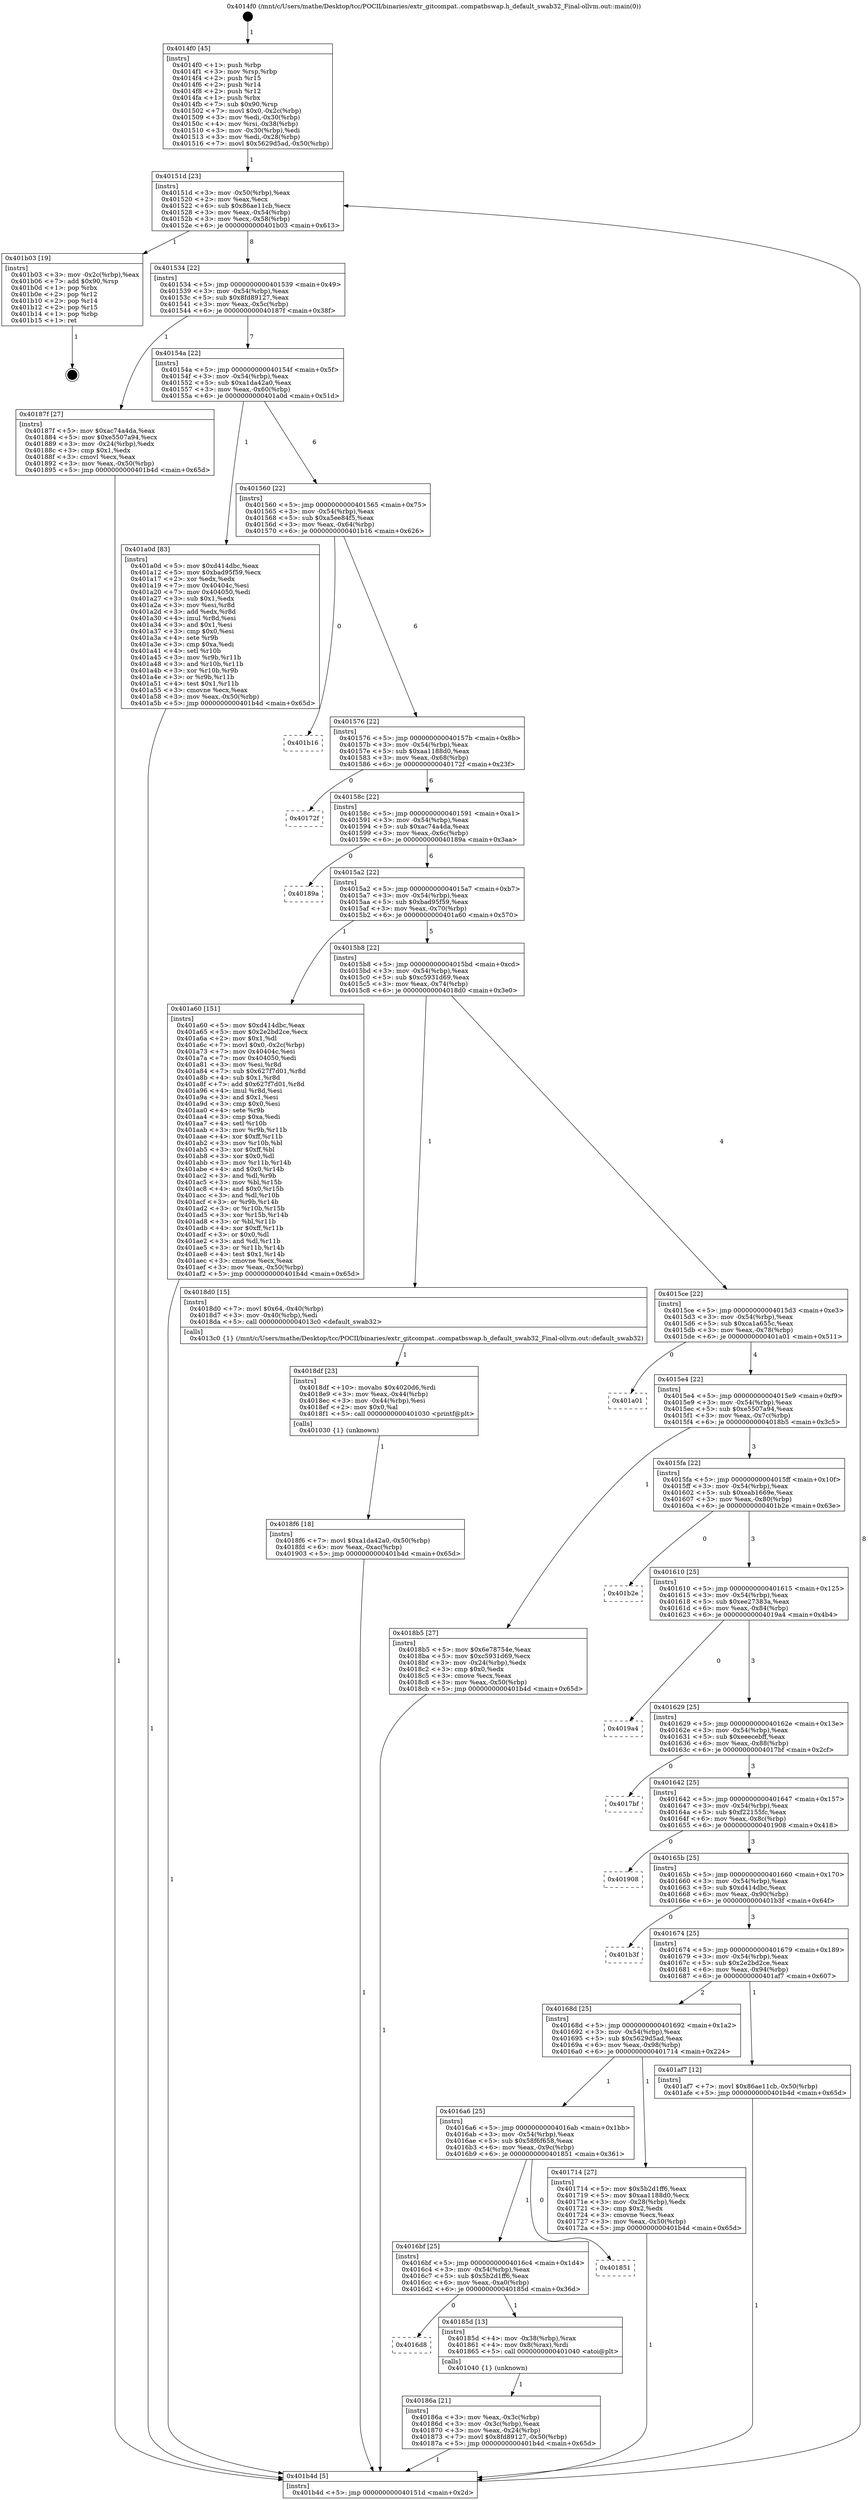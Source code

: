 digraph "0x4014f0" {
  label = "0x4014f0 (/mnt/c/Users/mathe/Desktop/tcc/POCII/binaries/extr_gitcompat..compatbswap.h_default_swab32_Final-ollvm.out::main(0))"
  labelloc = "t"
  node[shape=record]

  Entry [label="",width=0.3,height=0.3,shape=circle,fillcolor=black,style=filled]
  "0x40151d" [label="{
     0x40151d [23]\l
     | [instrs]\l
     &nbsp;&nbsp;0x40151d \<+3\>: mov -0x50(%rbp),%eax\l
     &nbsp;&nbsp;0x401520 \<+2\>: mov %eax,%ecx\l
     &nbsp;&nbsp;0x401522 \<+6\>: sub $0x86ae11cb,%ecx\l
     &nbsp;&nbsp;0x401528 \<+3\>: mov %eax,-0x54(%rbp)\l
     &nbsp;&nbsp;0x40152b \<+3\>: mov %ecx,-0x58(%rbp)\l
     &nbsp;&nbsp;0x40152e \<+6\>: je 0000000000401b03 \<main+0x613\>\l
  }"]
  "0x401b03" [label="{
     0x401b03 [19]\l
     | [instrs]\l
     &nbsp;&nbsp;0x401b03 \<+3\>: mov -0x2c(%rbp),%eax\l
     &nbsp;&nbsp;0x401b06 \<+7\>: add $0x90,%rsp\l
     &nbsp;&nbsp;0x401b0d \<+1\>: pop %rbx\l
     &nbsp;&nbsp;0x401b0e \<+2\>: pop %r12\l
     &nbsp;&nbsp;0x401b10 \<+2\>: pop %r14\l
     &nbsp;&nbsp;0x401b12 \<+2\>: pop %r15\l
     &nbsp;&nbsp;0x401b14 \<+1\>: pop %rbp\l
     &nbsp;&nbsp;0x401b15 \<+1\>: ret\l
  }"]
  "0x401534" [label="{
     0x401534 [22]\l
     | [instrs]\l
     &nbsp;&nbsp;0x401534 \<+5\>: jmp 0000000000401539 \<main+0x49\>\l
     &nbsp;&nbsp;0x401539 \<+3\>: mov -0x54(%rbp),%eax\l
     &nbsp;&nbsp;0x40153c \<+5\>: sub $0x8fd89127,%eax\l
     &nbsp;&nbsp;0x401541 \<+3\>: mov %eax,-0x5c(%rbp)\l
     &nbsp;&nbsp;0x401544 \<+6\>: je 000000000040187f \<main+0x38f\>\l
  }"]
  Exit [label="",width=0.3,height=0.3,shape=circle,fillcolor=black,style=filled,peripheries=2]
  "0x40187f" [label="{
     0x40187f [27]\l
     | [instrs]\l
     &nbsp;&nbsp;0x40187f \<+5\>: mov $0xac74a4da,%eax\l
     &nbsp;&nbsp;0x401884 \<+5\>: mov $0xe5507a94,%ecx\l
     &nbsp;&nbsp;0x401889 \<+3\>: mov -0x24(%rbp),%edx\l
     &nbsp;&nbsp;0x40188c \<+3\>: cmp $0x1,%edx\l
     &nbsp;&nbsp;0x40188f \<+3\>: cmovl %ecx,%eax\l
     &nbsp;&nbsp;0x401892 \<+3\>: mov %eax,-0x50(%rbp)\l
     &nbsp;&nbsp;0x401895 \<+5\>: jmp 0000000000401b4d \<main+0x65d\>\l
  }"]
  "0x40154a" [label="{
     0x40154a [22]\l
     | [instrs]\l
     &nbsp;&nbsp;0x40154a \<+5\>: jmp 000000000040154f \<main+0x5f\>\l
     &nbsp;&nbsp;0x40154f \<+3\>: mov -0x54(%rbp),%eax\l
     &nbsp;&nbsp;0x401552 \<+5\>: sub $0xa1da42a0,%eax\l
     &nbsp;&nbsp;0x401557 \<+3\>: mov %eax,-0x60(%rbp)\l
     &nbsp;&nbsp;0x40155a \<+6\>: je 0000000000401a0d \<main+0x51d\>\l
  }"]
  "0x4018f6" [label="{
     0x4018f6 [18]\l
     | [instrs]\l
     &nbsp;&nbsp;0x4018f6 \<+7\>: movl $0xa1da42a0,-0x50(%rbp)\l
     &nbsp;&nbsp;0x4018fd \<+6\>: mov %eax,-0xac(%rbp)\l
     &nbsp;&nbsp;0x401903 \<+5\>: jmp 0000000000401b4d \<main+0x65d\>\l
  }"]
  "0x401a0d" [label="{
     0x401a0d [83]\l
     | [instrs]\l
     &nbsp;&nbsp;0x401a0d \<+5\>: mov $0xd414dbc,%eax\l
     &nbsp;&nbsp;0x401a12 \<+5\>: mov $0xbad95f59,%ecx\l
     &nbsp;&nbsp;0x401a17 \<+2\>: xor %edx,%edx\l
     &nbsp;&nbsp;0x401a19 \<+7\>: mov 0x40404c,%esi\l
     &nbsp;&nbsp;0x401a20 \<+7\>: mov 0x404050,%edi\l
     &nbsp;&nbsp;0x401a27 \<+3\>: sub $0x1,%edx\l
     &nbsp;&nbsp;0x401a2a \<+3\>: mov %esi,%r8d\l
     &nbsp;&nbsp;0x401a2d \<+3\>: add %edx,%r8d\l
     &nbsp;&nbsp;0x401a30 \<+4\>: imul %r8d,%esi\l
     &nbsp;&nbsp;0x401a34 \<+3\>: and $0x1,%esi\l
     &nbsp;&nbsp;0x401a37 \<+3\>: cmp $0x0,%esi\l
     &nbsp;&nbsp;0x401a3a \<+4\>: sete %r9b\l
     &nbsp;&nbsp;0x401a3e \<+3\>: cmp $0xa,%edi\l
     &nbsp;&nbsp;0x401a41 \<+4\>: setl %r10b\l
     &nbsp;&nbsp;0x401a45 \<+3\>: mov %r9b,%r11b\l
     &nbsp;&nbsp;0x401a48 \<+3\>: and %r10b,%r11b\l
     &nbsp;&nbsp;0x401a4b \<+3\>: xor %r10b,%r9b\l
     &nbsp;&nbsp;0x401a4e \<+3\>: or %r9b,%r11b\l
     &nbsp;&nbsp;0x401a51 \<+4\>: test $0x1,%r11b\l
     &nbsp;&nbsp;0x401a55 \<+3\>: cmovne %ecx,%eax\l
     &nbsp;&nbsp;0x401a58 \<+3\>: mov %eax,-0x50(%rbp)\l
     &nbsp;&nbsp;0x401a5b \<+5\>: jmp 0000000000401b4d \<main+0x65d\>\l
  }"]
  "0x401560" [label="{
     0x401560 [22]\l
     | [instrs]\l
     &nbsp;&nbsp;0x401560 \<+5\>: jmp 0000000000401565 \<main+0x75\>\l
     &nbsp;&nbsp;0x401565 \<+3\>: mov -0x54(%rbp),%eax\l
     &nbsp;&nbsp;0x401568 \<+5\>: sub $0xa5ee84f5,%eax\l
     &nbsp;&nbsp;0x40156d \<+3\>: mov %eax,-0x64(%rbp)\l
     &nbsp;&nbsp;0x401570 \<+6\>: je 0000000000401b16 \<main+0x626\>\l
  }"]
  "0x4018df" [label="{
     0x4018df [23]\l
     | [instrs]\l
     &nbsp;&nbsp;0x4018df \<+10\>: movabs $0x4020d6,%rdi\l
     &nbsp;&nbsp;0x4018e9 \<+3\>: mov %eax,-0x44(%rbp)\l
     &nbsp;&nbsp;0x4018ec \<+3\>: mov -0x44(%rbp),%esi\l
     &nbsp;&nbsp;0x4018ef \<+2\>: mov $0x0,%al\l
     &nbsp;&nbsp;0x4018f1 \<+5\>: call 0000000000401030 \<printf@plt\>\l
     | [calls]\l
     &nbsp;&nbsp;0x401030 \{1\} (unknown)\l
  }"]
  "0x401b16" [label="{
     0x401b16\l
  }", style=dashed]
  "0x401576" [label="{
     0x401576 [22]\l
     | [instrs]\l
     &nbsp;&nbsp;0x401576 \<+5\>: jmp 000000000040157b \<main+0x8b\>\l
     &nbsp;&nbsp;0x40157b \<+3\>: mov -0x54(%rbp),%eax\l
     &nbsp;&nbsp;0x40157e \<+5\>: sub $0xaa1188d0,%eax\l
     &nbsp;&nbsp;0x401583 \<+3\>: mov %eax,-0x68(%rbp)\l
     &nbsp;&nbsp;0x401586 \<+6\>: je 000000000040172f \<main+0x23f\>\l
  }"]
  "0x40186a" [label="{
     0x40186a [21]\l
     | [instrs]\l
     &nbsp;&nbsp;0x40186a \<+3\>: mov %eax,-0x3c(%rbp)\l
     &nbsp;&nbsp;0x40186d \<+3\>: mov -0x3c(%rbp),%eax\l
     &nbsp;&nbsp;0x401870 \<+3\>: mov %eax,-0x24(%rbp)\l
     &nbsp;&nbsp;0x401873 \<+7\>: movl $0x8fd89127,-0x50(%rbp)\l
     &nbsp;&nbsp;0x40187a \<+5\>: jmp 0000000000401b4d \<main+0x65d\>\l
  }"]
  "0x40172f" [label="{
     0x40172f\l
  }", style=dashed]
  "0x40158c" [label="{
     0x40158c [22]\l
     | [instrs]\l
     &nbsp;&nbsp;0x40158c \<+5\>: jmp 0000000000401591 \<main+0xa1\>\l
     &nbsp;&nbsp;0x401591 \<+3\>: mov -0x54(%rbp),%eax\l
     &nbsp;&nbsp;0x401594 \<+5\>: sub $0xac74a4da,%eax\l
     &nbsp;&nbsp;0x401599 \<+3\>: mov %eax,-0x6c(%rbp)\l
     &nbsp;&nbsp;0x40159c \<+6\>: je 000000000040189a \<main+0x3aa\>\l
  }"]
  "0x4016d8" [label="{
     0x4016d8\l
  }", style=dashed]
  "0x40189a" [label="{
     0x40189a\l
  }", style=dashed]
  "0x4015a2" [label="{
     0x4015a2 [22]\l
     | [instrs]\l
     &nbsp;&nbsp;0x4015a2 \<+5\>: jmp 00000000004015a7 \<main+0xb7\>\l
     &nbsp;&nbsp;0x4015a7 \<+3\>: mov -0x54(%rbp),%eax\l
     &nbsp;&nbsp;0x4015aa \<+5\>: sub $0xbad95f59,%eax\l
     &nbsp;&nbsp;0x4015af \<+3\>: mov %eax,-0x70(%rbp)\l
     &nbsp;&nbsp;0x4015b2 \<+6\>: je 0000000000401a60 \<main+0x570\>\l
  }"]
  "0x40185d" [label="{
     0x40185d [13]\l
     | [instrs]\l
     &nbsp;&nbsp;0x40185d \<+4\>: mov -0x38(%rbp),%rax\l
     &nbsp;&nbsp;0x401861 \<+4\>: mov 0x8(%rax),%rdi\l
     &nbsp;&nbsp;0x401865 \<+5\>: call 0000000000401040 \<atoi@plt\>\l
     | [calls]\l
     &nbsp;&nbsp;0x401040 \{1\} (unknown)\l
  }"]
  "0x401a60" [label="{
     0x401a60 [151]\l
     | [instrs]\l
     &nbsp;&nbsp;0x401a60 \<+5\>: mov $0xd414dbc,%eax\l
     &nbsp;&nbsp;0x401a65 \<+5\>: mov $0x2e2bd2ce,%ecx\l
     &nbsp;&nbsp;0x401a6a \<+2\>: mov $0x1,%dl\l
     &nbsp;&nbsp;0x401a6c \<+7\>: movl $0x0,-0x2c(%rbp)\l
     &nbsp;&nbsp;0x401a73 \<+7\>: mov 0x40404c,%esi\l
     &nbsp;&nbsp;0x401a7a \<+7\>: mov 0x404050,%edi\l
     &nbsp;&nbsp;0x401a81 \<+3\>: mov %esi,%r8d\l
     &nbsp;&nbsp;0x401a84 \<+7\>: sub $0x627f7d01,%r8d\l
     &nbsp;&nbsp;0x401a8b \<+4\>: sub $0x1,%r8d\l
     &nbsp;&nbsp;0x401a8f \<+7\>: add $0x627f7d01,%r8d\l
     &nbsp;&nbsp;0x401a96 \<+4\>: imul %r8d,%esi\l
     &nbsp;&nbsp;0x401a9a \<+3\>: and $0x1,%esi\l
     &nbsp;&nbsp;0x401a9d \<+3\>: cmp $0x0,%esi\l
     &nbsp;&nbsp;0x401aa0 \<+4\>: sete %r9b\l
     &nbsp;&nbsp;0x401aa4 \<+3\>: cmp $0xa,%edi\l
     &nbsp;&nbsp;0x401aa7 \<+4\>: setl %r10b\l
     &nbsp;&nbsp;0x401aab \<+3\>: mov %r9b,%r11b\l
     &nbsp;&nbsp;0x401aae \<+4\>: xor $0xff,%r11b\l
     &nbsp;&nbsp;0x401ab2 \<+3\>: mov %r10b,%bl\l
     &nbsp;&nbsp;0x401ab5 \<+3\>: xor $0xff,%bl\l
     &nbsp;&nbsp;0x401ab8 \<+3\>: xor $0x0,%dl\l
     &nbsp;&nbsp;0x401abb \<+3\>: mov %r11b,%r14b\l
     &nbsp;&nbsp;0x401abe \<+4\>: and $0x0,%r14b\l
     &nbsp;&nbsp;0x401ac2 \<+3\>: and %dl,%r9b\l
     &nbsp;&nbsp;0x401ac5 \<+3\>: mov %bl,%r15b\l
     &nbsp;&nbsp;0x401ac8 \<+4\>: and $0x0,%r15b\l
     &nbsp;&nbsp;0x401acc \<+3\>: and %dl,%r10b\l
     &nbsp;&nbsp;0x401acf \<+3\>: or %r9b,%r14b\l
     &nbsp;&nbsp;0x401ad2 \<+3\>: or %r10b,%r15b\l
     &nbsp;&nbsp;0x401ad5 \<+3\>: xor %r15b,%r14b\l
     &nbsp;&nbsp;0x401ad8 \<+3\>: or %bl,%r11b\l
     &nbsp;&nbsp;0x401adb \<+4\>: xor $0xff,%r11b\l
     &nbsp;&nbsp;0x401adf \<+3\>: or $0x0,%dl\l
     &nbsp;&nbsp;0x401ae2 \<+3\>: and %dl,%r11b\l
     &nbsp;&nbsp;0x401ae5 \<+3\>: or %r11b,%r14b\l
     &nbsp;&nbsp;0x401ae8 \<+4\>: test $0x1,%r14b\l
     &nbsp;&nbsp;0x401aec \<+3\>: cmovne %ecx,%eax\l
     &nbsp;&nbsp;0x401aef \<+3\>: mov %eax,-0x50(%rbp)\l
     &nbsp;&nbsp;0x401af2 \<+5\>: jmp 0000000000401b4d \<main+0x65d\>\l
  }"]
  "0x4015b8" [label="{
     0x4015b8 [22]\l
     | [instrs]\l
     &nbsp;&nbsp;0x4015b8 \<+5\>: jmp 00000000004015bd \<main+0xcd\>\l
     &nbsp;&nbsp;0x4015bd \<+3\>: mov -0x54(%rbp),%eax\l
     &nbsp;&nbsp;0x4015c0 \<+5\>: sub $0xc5931d69,%eax\l
     &nbsp;&nbsp;0x4015c5 \<+3\>: mov %eax,-0x74(%rbp)\l
     &nbsp;&nbsp;0x4015c8 \<+6\>: je 00000000004018d0 \<main+0x3e0\>\l
  }"]
  "0x4016bf" [label="{
     0x4016bf [25]\l
     | [instrs]\l
     &nbsp;&nbsp;0x4016bf \<+5\>: jmp 00000000004016c4 \<main+0x1d4\>\l
     &nbsp;&nbsp;0x4016c4 \<+3\>: mov -0x54(%rbp),%eax\l
     &nbsp;&nbsp;0x4016c7 \<+5\>: sub $0x5b2d1ff6,%eax\l
     &nbsp;&nbsp;0x4016cc \<+6\>: mov %eax,-0xa0(%rbp)\l
     &nbsp;&nbsp;0x4016d2 \<+6\>: je 000000000040185d \<main+0x36d\>\l
  }"]
  "0x4018d0" [label="{
     0x4018d0 [15]\l
     | [instrs]\l
     &nbsp;&nbsp;0x4018d0 \<+7\>: movl $0x64,-0x40(%rbp)\l
     &nbsp;&nbsp;0x4018d7 \<+3\>: mov -0x40(%rbp),%edi\l
     &nbsp;&nbsp;0x4018da \<+5\>: call 00000000004013c0 \<default_swab32\>\l
     | [calls]\l
     &nbsp;&nbsp;0x4013c0 \{1\} (/mnt/c/Users/mathe/Desktop/tcc/POCII/binaries/extr_gitcompat..compatbswap.h_default_swab32_Final-ollvm.out::default_swab32)\l
  }"]
  "0x4015ce" [label="{
     0x4015ce [22]\l
     | [instrs]\l
     &nbsp;&nbsp;0x4015ce \<+5\>: jmp 00000000004015d3 \<main+0xe3\>\l
     &nbsp;&nbsp;0x4015d3 \<+3\>: mov -0x54(%rbp),%eax\l
     &nbsp;&nbsp;0x4015d6 \<+5\>: sub $0xca1a655c,%eax\l
     &nbsp;&nbsp;0x4015db \<+3\>: mov %eax,-0x78(%rbp)\l
     &nbsp;&nbsp;0x4015de \<+6\>: je 0000000000401a01 \<main+0x511\>\l
  }"]
  "0x401851" [label="{
     0x401851\l
  }", style=dashed]
  "0x401a01" [label="{
     0x401a01\l
  }", style=dashed]
  "0x4015e4" [label="{
     0x4015e4 [22]\l
     | [instrs]\l
     &nbsp;&nbsp;0x4015e4 \<+5\>: jmp 00000000004015e9 \<main+0xf9\>\l
     &nbsp;&nbsp;0x4015e9 \<+3\>: mov -0x54(%rbp),%eax\l
     &nbsp;&nbsp;0x4015ec \<+5\>: sub $0xe5507a94,%eax\l
     &nbsp;&nbsp;0x4015f1 \<+3\>: mov %eax,-0x7c(%rbp)\l
     &nbsp;&nbsp;0x4015f4 \<+6\>: je 00000000004018b5 \<main+0x3c5\>\l
  }"]
  "0x4014f0" [label="{
     0x4014f0 [45]\l
     | [instrs]\l
     &nbsp;&nbsp;0x4014f0 \<+1\>: push %rbp\l
     &nbsp;&nbsp;0x4014f1 \<+3\>: mov %rsp,%rbp\l
     &nbsp;&nbsp;0x4014f4 \<+2\>: push %r15\l
     &nbsp;&nbsp;0x4014f6 \<+2\>: push %r14\l
     &nbsp;&nbsp;0x4014f8 \<+2\>: push %r12\l
     &nbsp;&nbsp;0x4014fa \<+1\>: push %rbx\l
     &nbsp;&nbsp;0x4014fb \<+7\>: sub $0x90,%rsp\l
     &nbsp;&nbsp;0x401502 \<+7\>: movl $0x0,-0x2c(%rbp)\l
     &nbsp;&nbsp;0x401509 \<+3\>: mov %edi,-0x30(%rbp)\l
     &nbsp;&nbsp;0x40150c \<+4\>: mov %rsi,-0x38(%rbp)\l
     &nbsp;&nbsp;0x401510 \<+3\>: mov -0x30(%rbp),%edi\l
     &nbsp;&nbsp;0x401513 \<+3\>: mov %edi,-0x28(%rbp)\l
     &nbsp;&nbsp;0x401516 \<+7\>: movl $0x5629d5ad,-0x50(%rbp)\l
  }"]
  "0x4018b5" [label="{
     0x4018b5 [27]\l
     | [instrs]\l
     &nbsp;&nbsp;0x4018b5 \<+5\>: mov $0x6e78754e,%eax\l
     &nbsp;&nbsp;0x4018ba \<+5\>: mov $0xc5931d69,%ecx\l
     &nbsp;&nbsp;0x4018bf \<+3\>: mov -0x24(%rbp),%edx\l
     &nbsp;&nbsp;0x4018c2 \<+3\>: cmp $0x0,%edx\l
     &nbsp;&nbsp;0x4018c5 \<+3\>: cmove %ecx,%eax\l
     &nbsp;&nbsp;0x4018c8 \<+3\>: mov %eax,-0x50(%rbp)\l
     &nbsp;&nbsp;0x4018cb \<+5\>: jmp 0000000000401b4d \<main+0x65d\>\l
  }"]
  "0x4015fa" [label="{
     0x4015fa [22]\l
     | [instrs]\l
     &nbsp;&nbsp;0x4015fa \<+5\>: jmp 00000000004015ff \<main+0x10f\>\l
     &nbsp;&nbsp;0x4015ff \<+3\>: mov -0x54(%rbp),%eax\l
     &nbsp;&nbsp;0x401602 \<+5\>: sub $0xeab1669e,%eax\l
     &nbsp;&nbsp;0x401607 \<+3\>: mov %eax,-0x80(%rbp)\l
     &nbsp;&nbsp;0x40160a \<+6\>: je 0000000000401b2e \<main+0x63e\>\l
  }"]
  "0x401b4d" [label="{
     0x401b4d [5]\l
     | [instrs]\l
     &nbsp;&nbsp;0x401b4d \<+5\>: jmp 000000000040151d \<main+0x2d\>\l
  }"]
  "0x401b2e" [label="{
     0x401b2e\l
  }", style=dashed]
  "0x401610" [label="{
     0x401610 [25]\l
     | [instrs]\l
     &nbsp;&nbsp;0x401610 \<+5\>: jmp 0000000000401615 \<main+0x125\>\l
     &nbsp;&nbsp;0x401615 \<+3\>: mov -0x54(%rbp),%eax\l
     &nbsp;&nbsp;0x401618 \<+5\>: sub $0xee27383a,%eax\l
     &nbsp;&nbsp;0x40161d \<+6\>: mov %eax,-0x84(%rbp)\l
     &nbsp;&nbsp;0x401623 \<+6\>: je 00000000004019a4 \<main+0x4b4\>\l
  }"]
  "0x4016a6" [label="{
     0x4016a6 [25]\l
     | [instrs]\l
     &nbsp;&nbsp;0x4016a6 \<+5\>: jmp 00000000004016ab \<main+0x1bb\>\l
     &nbsp;&nbsp;0x4016ab \<+3\>: mov -0x54(%rbp),%eax\l
     &nbsp;&nbsp;0x4016ae \<+5\>: sub $0x58f6f658,%eax\l
     &nbsp;&nbsp;0x4016b3 \<+6\>: mov %eax,-0x9c(%rbp)\l
     &nbsp;&nbsp;0x4016b9 \<+6\>: je 0000000000401851 \<main+0x361\>\l
  }"]
  "0x4019a4" [label="{
     0x4019a4\l
  }", style=dashed]
  "0x401629" [label="{
     0x401629 [25]\l
     | [instrs]\l
     &nbsp;&nbsp;0x401629 \<+5\>: jmp 000000000040162e \<main+0x13e\>\l
     &nbsp;&nbsp;0x40162e \<+3\>: mov -0x54(%rbp),%eax\l
     &nbsp;&nbsp;0x401631 \<+5\>: sub $0xeeecebff,%eax\l
     &nbsp;&nbsp;0x401636 \<+6\>: mov %eax,-0x88(%rbp)\l
     &nbsp;&nbsp;0x40163c \<+6\>: je 00000000004017bf \<main+0x2cf\>\l
  }"]
  "0x401714" [label="{
     0x401714 [27]\l
     | [instrs]\l
     &nbsp;&nbsp;0x401714 \<+5\>: mov $0x5b2d1ff6,%eax\l
     &nbsp;&nbsp;0x401719 \<+5\>: mov $0xaa1188d0,%ecx\l
     &nbsp;&nbsp;0x40171e \<+3\>: mov -0x28(%rbp),%edx\l
     &nbsp;&nbsp;0x401721 \<+3\>: cmp $0x2,%edx\l
     &nbsp;&nbsp;0x401724 \<+3\>: cmovne %ecx,%eax\l
     &nbsp;&nbsp;0x401727 \<+3\>: mov %eax,-0x50(%rbp)\l
     &nbsp;&nbsp;0x40172a \<+5\>: jmp 0000000000401b4d \<main+0x65d\>\l
  }"]
  "0x4017bf" [label="{
     0x4017bf\l
  }", style=dashed]
  "0x401642" [label="{
     0x401642 [25]\l
     | [instrs]\l
     &nbsp;&nbsp;0x401642 \<+5\>: jmp 0000000000401647 \<main+0x157\>\l
     &nbsp;&nbsp;0x401647 \<+3\>: mov -0x54(%rbp),%eax\l
     &nbsp;&nbsp;0x40164a \<+5\>: sub $0xf22155fc,%eax\l
     &nbsp;&nbsp;0x40164f \<+6\>: mov %eax,-0x8c(%rbp)\l
     &nbsp;&nbsp;0x401655 \<+6\>: je 0000000000401908 \<main+0x418\>\l
  }"]
  "0x40168d" [label="{
     0x40168d [25]\l
     | [instrs]\l
     &nbsp;&nbsp;0x40168d \<+5\>: jmp 0000000000401692 \<main+0x1a2\>\l
     &nbsp;&nbsp;0x401692 \<+3\>: mov -0x54(%rbp),%eax\l
     &nbsp;&nbsp;0x401695 \<+5\>: sub $0x5629d5ad,%eax\l
     &nbsp;&nbsp;0x40169a \<+6\>: mov %eax,-0x98(%rbp)\l
     &nbsp;&nbsp;0x4016a0 \<+6\>: je 0000000000401714 \<main+0x224\>\l
  }"]
  "0x401908" [label="{
     0x401908\l
  }", style=dashed]
  "0x40165b" [label="{
     0x40165b [25]\l
     | [instrs]\l
     &nbsp;&nbsp;0x40165b \<+5\>: jmp 0000000000401660 \<main+0x170\>\l
     &nbsp;&nbsp;0x401660 \<+3\>: mov -0x54(%rbp),%eax\l
     &nbsp;&nbsp;0x401663 \<+5\>: sub $0xd414dbc,%eax\l
     &nbsp;&nbsp;0x401668 \<+6\>: mov %eax,-0x90(%rbp)\l
     &nbsp;&nbsp;0x40166e \<+6\>: je 0000000000401b3f \<main+0x64f\>\l
  }"]
  "0x401af7" [label="{
     0x401af7 [12]\l
     | [instrs]\l
     &nbsp;&nbsp;0x401af7 \<+7\>: movl $0x86ae11cb,-0x50(%rbp)\l
     &nbsp;&nbsp;0x401afe \<+5\>: jmp 0000000000401b4d \<main+0x65d\>\l
  }"]
  "0x401b3f" [label="{
     0x401b3f\l
  }", style=dashed]
  "0x401674" [label="{
     0x401674 [25]\l
     | [instrs]\l
     &nbsp;&nbsp;0x401674 \<+5\>: jmp 0000000000401679 \<main+0x189\>\l
     &nbsp;&nbsp;0x401679 \<+3\>: mov -0x54(%rbp),%eax\l
     &nbsp;&nbsp;0x40167c \<+5\>: sub $0x2e2bd2ce,%eax\l
     &nbsp;&nbsp;0x401681 \<+6\>: mov %eax,-0x94(%rbp)\l
     &nbsp;&nbsp;0x401687 \<+6\>: je 0000000000401af7 \<main+0x607\>\l
  }"]
  Entry -> "0x4014f0" [label=" 1"]
  "0x40151d" -> "0x401b03" [label=" 1"]
  "0x40151d" -> "0x401534" [label=" 8"]
  "0x401b03" -> Exit [label=" 1"]
  "0x401534" -> "0x40187f" [label=" 1"]
  "0x401534" -> "0x40154a" [label=" 7"]
  "0x401af7" -> "0x401b4d" [label=" 1"]
  "0x40154a" -> "0x401a0d" [label=" 1"]
  "0x40154a" -> "0x401560" [label=" 6"]
  "0x401a60" -> "0x401b4d" [label=" 1"]
  "0x401560" -> "0x401b16" [label=" 0"]
  "0x401560" -> "0x401576" [label=" 6"]
  "0x401a0d" -> "0x401b4d" [label=" 1"]
  "0x401576" -> "0x40172f" [label=" 0"]
  "0x401576" -> "0x40158c" [label=" 6"]
  "0x4018f6" -> "0x401b4d" [label=" 1"]
  "0x40158c" -> "0x40189a" [label=" 0"]
  "0x40158c" -> "0x4015a2" [label=" 6"]
  "0x4018df" -> "0x4018f6" [label=" 1"]
  "0x4015a2" -> "0x401a60" [label=" 1"]
  "0x4015a2" -> "0x4015b8" [label=" 5"]
  "0x4018d0" -> "0x4018df" [label=" 1"]
  "0x4015b8" -> "0x4018d0" [label=" 1"]
  "0x4015b8" -> "0x4015ce" [label=" 4"]
  "0x40187f" -> "0x401b4d" [label=" 1"]
  "0x4015ce" -> "0x401a01" [label=" 0"]
  "0x4015ce" -> "0x4015e4" [label=" 4"]
  "0x40186a" -> "0x401b4d" [label=" 1"]
  "0x4015e4" -> "0x4018b5" [label=" 1"]
  "0x4015e4" -> "0x4015fa" [label=" 3"]
  "0x4016bf" -> "0x4016d8" [label=" 0"]
  "0x4015fa" -> "0x401b2e" [label=" 0"]
  "0x4015fa" -> "0x401610" [label=" 3"]
  "0x4016bf" -> "0x40185d" [label=" 1"]
  "0x401610" -> "0x4019a4" [label=" 0"]
  "0x401610" -> "0x401629" [label=" 3"]
  "0x4018b5" -> "0x401b4d" [label=" 1"]
  "0x401629" -> "0x4017bf" [label=" 0"]
  "0x401629" -> "0x401642" [label=" 3"]
  "0x4016a6" -> "0x4016bf" [label=" 1"]
  "0x401642" -> "0x401908" [label=" 0"]
  "0x401642" -> "0x40165b" [label=" 3"]
  "0x40185d" -> "0x40186a" [label=" 1"]
  "0x40165b" -> "0x401b3f" [label=" 0"]
  "0x40165b" -> "0x401674" [label=" 3"]
  "0x401b4d" -> "0x40151d" [label=" 8"]
  "0x401674" -> "0x401af7" [label=" 1"]
  "0x401674" -> "0x40168d" [label=" 2"]
  "0x4016a6" -> "0x401851" [label=" 0"]
  "0x40168d" -> "0x401714" [label=" 1"]
  "0x40168d" -> "0x4016a6" [label=" 1"]
  "0x401714" -> "0x401b4d" [label=" 1"]
  "0x4014f0" -> "0x40151d" [label=" 1"]
}
